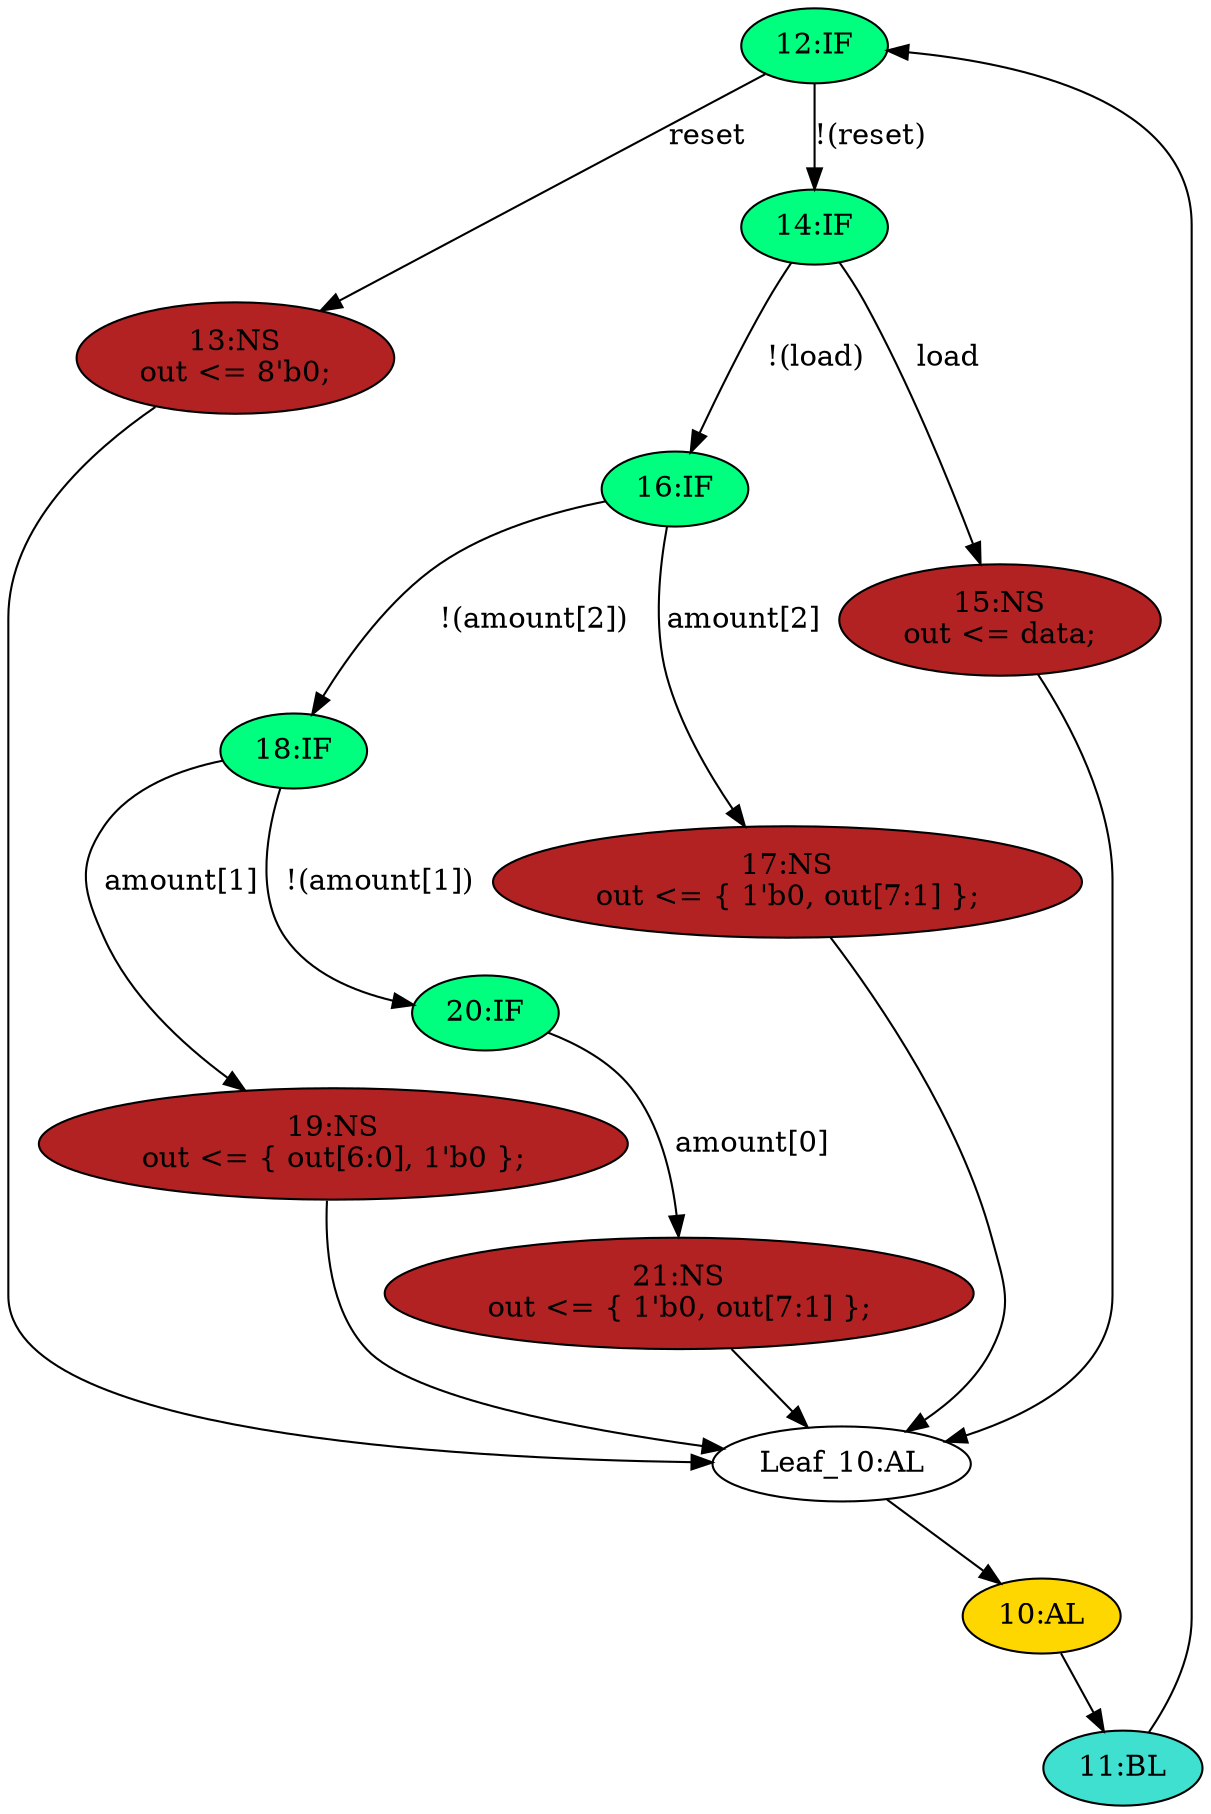 strict digraph "compose( ,  )" {
	node [label="\N"];
	"12:IF"	[ast="<pyverilog.vparser.ast.IfStatement object at 0x7f32f838ee90>",
		fillcolor=springgreen,
		label="12:IF",
		statements="[]",
		style=filled,
		typ=IfStatement];
	"13:NS"	[ast="<pyverilog.vparser.ast.NonblockingSubstitution object at 0x7f32f838e290>",
		fillcolor=firebrick,
		label="13:NS
out <= 8'b0;",
		statements="[<pyverilog.vparser.ast.NonblockingSubstitution object at 0x7f32f838e290>]",
		style=filled,
		typ=NonblockingSubstitution];
	"12:IF" -> "13:NS"	[cond="['reset']",
		label=reset,
		lineno=12];
	"14:IF"	[ast="<pyverilog.vparser.ast.IfStatement object at 0x7f32f83f2650>",
		fillcolor=springgreen,
		label="14:IF",
		statements="[]",
		style=filled,
		typ=IfStatement];
	"12:IF" -> "14:IF"	[cond="['reset']",
		label="!(reset)",
		lineno=12];
	"16:IF"	[ast="<pyverilog.vparser.ast.IfStatement object at 0x7f32f83e7090>",
		fillcolor=springgreen,
		label="16:IF",
		statements="[]",
		style=filled,
		typ=IfStatement];
	"18:IF"	[ast="<pyverilog.vparser.ast.IfStatement object at 0x7f32f86aa250>",
		fillcolor=springgreen,
		label="18:IF",
		statements="[]",
		style=filled,
		typ=IfStatement];
	"16:IF" -> "18:IF"	[cond="['amount']",
		label="!(amount[2])",
		lineno=16];
	"17:NS"	[ast="<pyverilog.vparser.ast.NonblockingSubstitution object at 0x7f32f83e7290>",
		fillcolor=firebrick,
		label="17:NS
out <= { 1'b0, out[7:1] };",
		statements="[<pyverilog.vparser.ast.NonblockingSubstitution object at 0x7f32f83e7290>]",
		style=filled,
		typ=NonblockingSubstitution];
	"16:IF" -> "17:NS"	[cond="['amount']",
		label="amount[2]",
		lineno=16];
	"11:BL"	[ast="<pyverilog.vparser.ast.Block object at 0x7f32f83e4610>",
		fillcolor=turquoise,
		label="11:BL",
		statements="[]",
		style=filled,
		typ=Block];
	"11:BL" -> "12:IF"	[cond="[]",
		lineno=None];
	"19:NS"	[ast="<pyverilog.vparser.ast.NonblockingSubstitution object at 0x7f32f86aa310>",
		fillcolor=firebrick,
		label="19:NS
out <= { out[6:0], 1'b0 };",
		statements="[<pyverilog.vparser.ast.NonblockingSubstitution object at 0x7f32f86aa310>]",
		style=filled,
		typ=NonblockingSubstitution];
	"Leaf_10:AL"	[def_var="['out']",
		label="Leaf_10:AL"];
	"19:NS" -> "Leaf_10:AL"	[cond="[]",
		lineno=None];
	"15:NS"	[ast="<pyverilog.vparser.ast.NonblockingSubstitution object at 0x7f32f83f2250>",
		fillcolor=firebrick,
		label="15:NS
out <= data;",
		statements="[<pyverilog.vparser.ast.NonblockingSubstitution object at 0x7f32f83f2250>]",
		style=filled,
		typ=NonblockingSubstitution];
	"15:NS" -> "Leaf_10:AL"	[cond="[]",
		lineno=None];
	"13:NS" -> "Leaf_10:AL"	[cond="[]",
		lineno=None];
	"10:AL"	[ast="<pyverilog.vparser.ast.Always object at 0x7f32f83e44d0>",
		clk_sens=True,
		fillcolor=gold,
		label="10:AL",
		sens="['clk']",
		statements="[]",
		style=filled,
		typ=Always,
		use_var="['load', 'reset', 'amount', 'data', 'out']"];
	"Leaf_10:AL" -> "10:AL";
	"10:AL" -> "11:BL"	[cond="[]",
		lineno=None];
	"18:IF" -> "19:NS"	[cond="['amount']",
		label="amount[1]",
		lineno=18];
	"20:IF"	[ast="<pyverilog.vparser.ast.IfStatement object at 0x7f32f82983d0>",
		fillcolor=springgreen,
		label="20:IF",
		statements="[]",
		style=filled,
		typ=IfStatement];
	"18:IF" -> "20:IF"	[cond="['amount']",
		label="!(amount[1])",
		lineno=18];
	"14:IF" -> "16:IF"	[cond="['load']",
		label="!(load)",
		lineno=14];
	"14:IF" -> "15:NS"	[cond="['load']",
		label=load,
		lineno=14];
	"21:NS"	[ast="<pyverilog.vparser.ast.NonblockingSubstitution object at 0x7f32f82984d0>",
		fillcolor=firebrick,
		label="21:NS
out <= { 1'b0, out[7:1] };",
		statements="[<pyverilog.vparser.ast.NonblockingSubstitution object at 0x7f32f82984d0>]",
		style=filled,
		typ=NonblockingSubstitution];
	"20:IF" -> "21:NS"	[cond="['amount']",
		label="amount[0]",
		lineno=20];
	"17:NS" -> "Leaf_10:AL"	[cond="[]",
		lineno=None];
	"21:NS" -> "Leaf_10:AL"	[cond="[]",
		lineno=None];
}
